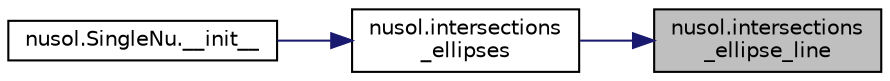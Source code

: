 digraph "nusol.intersections_ellipse_line"
{
 // INTERACTIVE_SVG=YES
 // LATEX_PDF_SIZE
  edge [fontname="Helvetica",fontsize="10",labelfontname="Helvetica",labelfontsize="10"];
  node [fontname="Helvetica",fontsize="10",shape=record];
  rankdir="RL";
  Node1 [label="nusol.intersections\l_ellipse_line",height=0.2,width=0.4,color="black", fillcolor="grey75", style="filled", fontcolor="black",tooltip=" "];
  Node1 -> Node2 [dir="back",color="midnightblue",fontsize="10",style="solid",fontname="Helvetica"];
  Node2 [label="nusol.intersections\l_ellipses",height=0.2,width=0.4,color="black", fillcolor="white", style="filled",URL="$namespacenusol.html#a76d07a88575c3aef5cc2e16fe062d57c",tooltip=" "];
  Node2 -> Node3 [dir="back",color="midnightblue",fontsize="10",style="solid",fontname="Helvetica"];
  Node3 [label="nusol.SingleNu.__init__",height=0.2,width=0.4,color="black", fillcolor="white", style="filled",URL="$classnusol_1_1_single_nu.html#afd4e5140dddde86c7e01e4ff735542e9",tooltip=" "];
}
